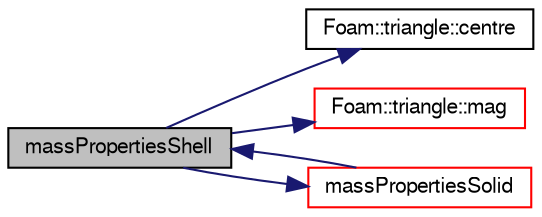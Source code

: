 digraph "massPropertiesShell"
{
  bgcolor="transparent";
  edge [fontname="FreeSans",fontsize="10",labelfontname="FreeSans",labelfontsize="10"];
  node [fontname="FreeSans",fontsize="10",shape=record];
  rankdir="LR";
  Node19 [label="massPropertiesShell",height=0.2,width=0.4,color="black", fillcolor="grey75", style="filled", fontcolor="black"];
  Node19 -> Node20 [color="midnightblue",fontsize="10",style="solid",fontname="FreeSans"];
  Node20 [label="Foam::triangle::centre",height=0.2,width=0.4,color="black",URL="$a27606.html#a4aab7fc8cd06f933c6912a79d77de59e",tooltip="Return centre (centroid) "];
  Node19 -> Node21 [color="midnightblue",fontsize="10",style="solid",fontname="FreeSans"];
  Node21 [label="Foam::triangle::mag",height=0.2,width=0.4,color="red",URL="$a27606.html#a9b53370021569e27db1ddfb33196232f",tooltip="Return scalar magnitude. "];
  Node19 -> Node23 [color="midnightblue",fontsize="10",style="solid",fontname="FreeSans"];
  Node23 [label="massPropertiesSolid",height=0.2,width=0.4,color="red",URL="$a25142.html#ac948fad3ba413d57d196458b12848db1"];
  Node23 -> Node19 [color="midnightblue",fontsize="10",style="solid",fontname="FreeSans"];
}
